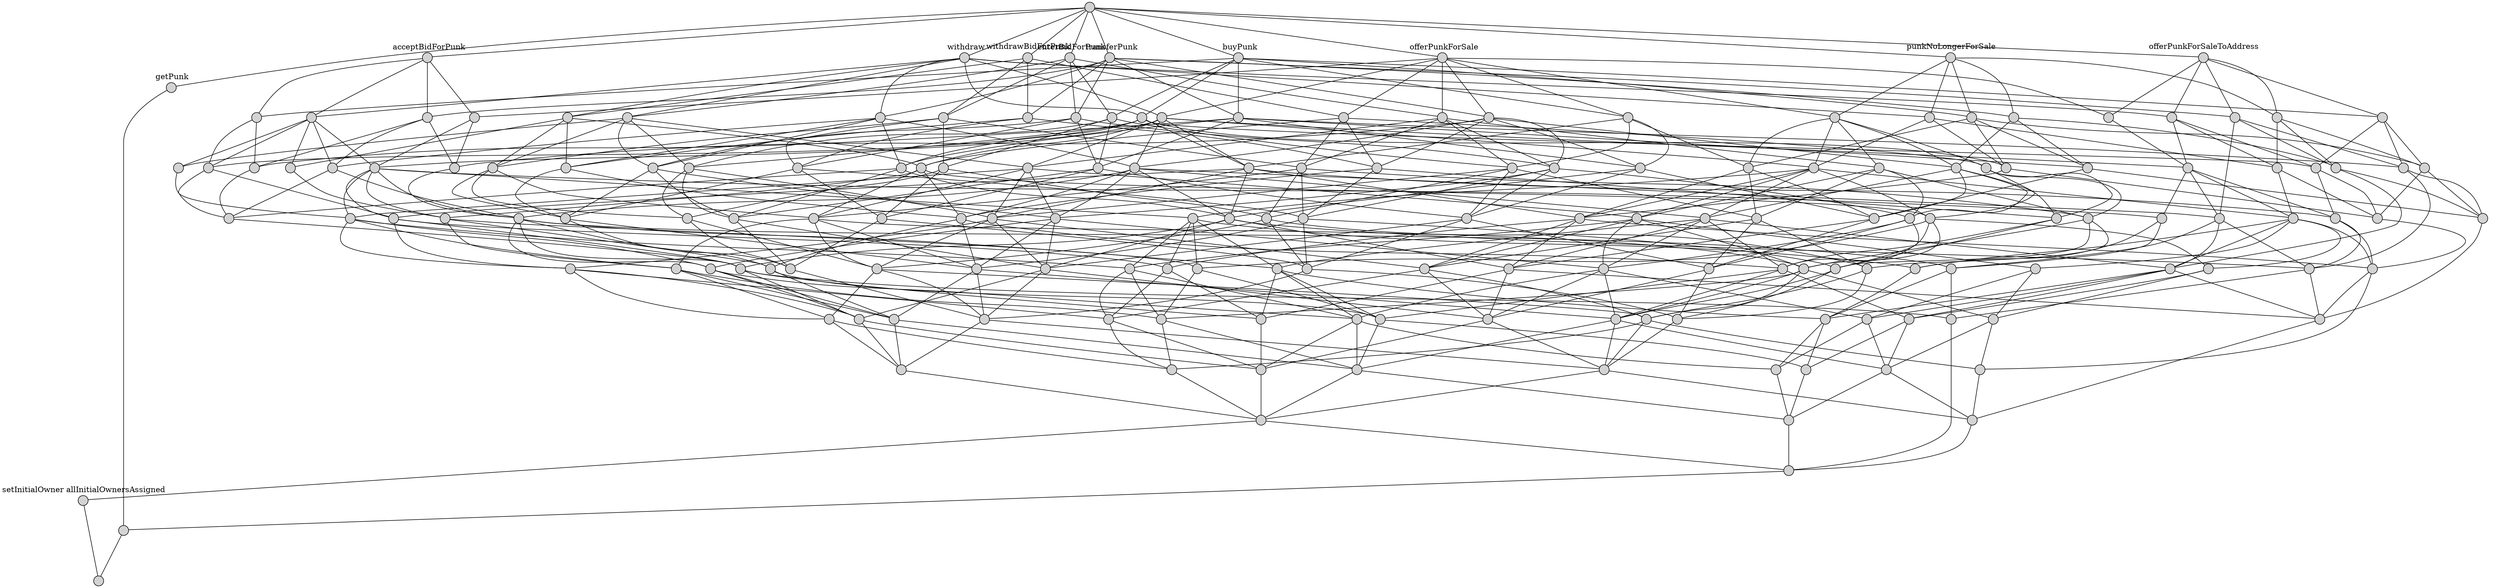 // <Lattice object of 2 atoms 172 concepts 10 coatoms at 0x7f90f866de50>
digraph Lattice {
	node [label="" shape=circle style=filled width=.25]
	edge [dir=none labeldistance=1.5 minlen=2]
	c0
	c1
	c1 -> c1 [color=transparent headlabel="" labelangle=270]
	c1 -> c1 [color=transparent labelangle=90 taillabel="setInitialOwner allInitialOwnersAssigned"]
	c1 -> c0
	c2
	c2 -> c2 [color=transparent headlabel="" labelangle=270]
	c2 -> c0
	c3
	c3 -> c3 [color=transparent headlabel="" labelangle=270]
	c3 -> c3 [color=transparent labelangle=90 taillabel=getPunk]
	c3 -> c2
	c4
	c4 -> c4 [color=transparent headlabel="" labelangle=270]
	c4 -> c2
	c5
	c5 -> c5 [color=transparent headlabel="" labelangle=270]
	c5 -> c4
	c6
	c6 -> c6 [color=transparent headlabel="" labelangle=270]
	c6 -> c4
	c7
	c7 -> c7 [color=transparent headlabel="" labelangle=270]
	c7 -> c4
	c8
	c8 -> c8 [color=transparent headlabel="" labelangle=270]
	c8 -> c6
	c9
	c9 -> c9 [color=transparent headlabel="" labelangle=270]
	c9 -> c6
	c10
	c10 -> c8
	c10 -> c9
	c11
	c11 -> c11 [color=transparent headlabel="" labelangle=270]
	c11 -> c7
	c12
	c12 -> c12 [color=transparent headlabel="" labelangle=270]
	c12 -> c7
	c13
	c13 -> c5
	c13 -> c10
	c14
	c14 -> c6
	c14 -> c7
	c15
	c15 -> c15 [color=transparent headlabel="" labelangle=270]
	c15 -> c10
	c16
	c16 -> c5
	c16 -> c11
	c17
	c17 -> c13
	c17 -> c15
	c18
	c18 -> c8
	c18 -> c14
	c19
	c19 -> c9
	c19 -> c14
	c20
	c20 -> c11
	c20 -> c12
	c21
	c21 -> c21 [color=transparent headlabel="" labelangle=270]
	c21 -> c11
	c22
	c22 -> c12
	c22 -> c14
	c23
	c23 -> c16
	c23 -> c20
	c24
	c24 -> c16
	c24 -> c21
	c25
	c25 -> c25 [color=transparent headlabel="" labelangle=270]
	c25 -> c20
	c26
	c26 -> c18
	c26 -> c22
	c27
	c27 -> c19
	c27 -> c22
	c28
	c28 -> c23
	c28 -> c25
	c29
	c29 -> c21
	c29 -> c25
	c30
	c30 -> c30 [color=transparent headlabel="" labelangle=270]
	c30 -> c10
	c30 -> c11
	c30 -> c18
	c30 -> c19
	c31
	c31 -> c24
	c31 -> c28
	c31 -> c29
	c32
	c32 -> c13
	c32 -> c16
	c32 -> c30
	c33
	c33 -> c21
	c33 -> c30
	c34
	c34 -> c24
	c34 -> c32
	c34 -> c33
	c35
	c35 -> c15
	c35 -> c20
	c35 -> c26
	c35 -> c27
	c35 -> c30
	c36
	c36 -> c17
	c36 -> c23
	c36 -> c32
	c36 -> c35
	c37
	c37 -> c25
	c37 -> c35
	c38
	c38 -> c38 [color=transparent headlabel="" labelangle=270]
	c38 -> c36
	c39
	c39 -> c28
	c39 -> c36
	c39 -> c37
	c40
	c40 -> c29
	c40 -> c33
	c40 -> c37
	c41
	c41 -> c41 [color=transparent labelangle=90 taillabel=offerPunkForSaleToAddress]
	c41 -> c31
	c41 -> c34
	c41 -> c38
	c41 -> c39
	c41 -> c40
	c42
	c42 -> c42 [color=transparent headlabel="" labelangle=270]
	c42 -> c1
	c42 -> c4
	c43
	c43 -> c6
	c43 -> c42
	c44
	c44 -> c44 [color=transparent headlabel="" labelangle=270]
	c44 -> c42
	c45
	c45 -> c8
	c45 -> c43
	c46
	c46 -> c46 [color=transparent headlabel="" labelangle=270]
	c46 -> c44
	c47
	c47 -> c9
	c47 -> c43
	c47 -> c44
	c48
	c48 -> c48 [color=transparent headlabel="" labelangle=270]
	c48 -> c42
	c49
	c49 -> c43
	c49 -> c48
	c50
	c50 -> c44
	c50 -> c48
	c51
	c51 -> c45
	c51 -> c49
	c52
	c52 -> c52 [color=transparent headlabel="" labelangle=270]
	c52 -> c42
	c53
	c53 -> c53 [color=transparent headlabel="" labelangle=270]
	c53 -> c10
	c53 -> c45
	c53 -> c46
	c53 -> c47
	c54
	c54 -> c54 [color=transparent headlabel="" labelangle=270]
	c54 -> c47
	c54 -> c49
	c54 -> c50
	c55
	c55 -> c55 [color=transparent headlabel="" labelangle=270]
	c55 -> c44
	c55 -> c52
	c56
	c56 -> c56 [color=transparent headlabel="" labelangle=270]
	c56 -> c5
	c56 -> c46
	c56 -> c50
	c57
	c57 -> c57 [color=transparent headlabel="" labelangle=270]
	c57 -> c43
	c57 -> c52
	c58
	c58 -> c58 [color=transparent headlabel="" labelangle=270]
	c58 -> c56
	c59
	c59 -> c45
	c59 -> c57
	c60
	c60 -> c60 [color=transparent headlabel="" labelangle=270]
	c60 -> c58
	c61
	c61 -> c61 [color=transparent headlabel="" labelangle=270]
	c61 -> c47
	c61 -> c55
	c61 -> c57
	c62
	c62 -> c62 [color=transparent headlabel="" labelangle=270]
	c62 -> c48
	c62 -> c52
	c63
	c63 -> c63 [color=transparent headlabel="" labelangle=270]
	c63 -> c46
	c63 -> c55
	c64
	c64 -> c64 [color=transparent headlabel="" labelangle=270]
	c64 -> c50
	c64 -> c55
	c64 -> c62
	c65
	c65 -> c65 [color=transparent headlabel="" labelangle=270]
	c65 -> c13
	c65 -> c51
	c65 -> c53
	c65 -> c54
	c65 -> c56
	c66
	c66 -> c66 [color=transparent headlabel="" labelangle=270]
	c66 -> c7
	c66 -> c42
	c67
	c67 -> c67 [color=transparent headlabel="" labelangle=270]
	c67 -> c65
	c68
	c68 -> c68 [color=transparent headlabel="" labelangle=270]
	c68 -> c58
	c68 -> c65
	c69
	c69 -> c69 [color=transparent headlabel="" labelangle=270]
	c69 -> c49
	c69 -> c57
	c69 -> c62
	c70
	c70 -> c51
	c70 -> c59
	c70 -> c69
	c71
	c71 -> c60
	c71 -> c67
	c71 -> c68
	c72
	c72 -> c72 [color=transparent headlabel="" labelangle=270]
	c72 -> c70
	c73
	c73 -> c73 [color=transparent headlabel="" labelangle=270]
	c73 -> c44
	c73 -> c66
	c74
	c74 -> c74 [color=transparent headlabel="" labelangle=270]
	c74 -> c14
	c74 -> c43
	c74 -> c66
	c75
	c75 -> c18
	c75 -> c45
	c75 -> c74
	c76
	c76 -> c54
	c76 -> c61
	c76 -> c64
	c76 -> c69
	c77
	c77 -> c77 [color=transparent headlabel="" labelangle=270]
	c77 -> c66
	c78
	c78 -> c78 [color=transparent headlabel="" labelangle=270]
	c78 -> c76
	c79
	c79 -> c79 [color=transparent headlabel="" labelangle=270]
	c79 -> c19
	c79 -> c47
	c79 -> c73
	c79 -> c74
	c80
	c80 -> c73
	c80 -> c77
	c81
	c81 -> c81 [color=transparent headlabel="" labelangle=270]
	c81 -> c11
	c81 -> c46
	c81 -> c73
	c82
	c82 -> c82 [color=transparent headlabel="" labelangle=270]
	c82 -> c74
	c82 -> c77
	c83
	c83 -> c75
	c83 -> c82
	c84
	c84 -> c84 [color=transparent headlabel="" labelangle=270]
	c84 -> c15
	c84 -> c53
	c84 -> c59
	c84 -> c61
	c84 -> c63
	c85
	c85 -> c85 [color=transparent headlabel="" labelangle=270]
	c85 -> c56
	c85 -> c63
	c85 -> c64
	c86
	c86 -> c86 [color=transparent headlabel="" labelangle=270]
	c86 -> c58
	c86 -> c85
	c87
	c87 -> c60
	c87 -> c86
	c88
	c88 -> c79
	c88 -> c80
	c88 -> c82
	c89
	c89 -> c89 [color=transparent headlabel="" labelangle=270]
	c89 -> c48
	c89 -> c66
	c90
	c90 -> c90 [color=transparent headlabel="" labelangle=270]
	c90 -> c30
	c90 -> c53
	c90 -> c75
	c90 -> c79
	c90 -> c81
	c91
	c91 -> c91 [color=transparent headlabel="" labelangle=270]
	c91 -> c80
	c91 -> c81
	c92
	c92 -> c21
	c92 -> c91
	c93
	c93 -> c93 [color=transparent headlabel="" labelangle=270]
	c93 -> c89
	c94
	c94 -> c94 [color=transparent headlabel="" labelangle=270]
	c94 -> c12
	c94 -> c52
	c94 -> c66
	c95
	c95 -> c95 [color=transparent headlabel="" labelangle=270]
	c95 -> c50
	c95 -> c73
	c95 -> c89
	c96
	c96 -> c96 [color=transparent headlabel="" labelangle=270]
	c96 -> c49
	c96 -> c74
	c96 -> c89
	c97
	c97 -> c51
	c97 -> c75
	c97 -> c96
	c98
	c98 -> c98 [color=transparent headlabel="" labelangle=270]
	c98 -> c55
	c98 -> c73
	c98 -> c94
	c99
	c99 -> c99 [color=transparent headlabel="" labelangle=270]
	c99 -> c22
	c99 -> c57
	c99 -> c74
	c99 -> c94
	c100
	c100 -> c100 [color=transparent headlabel="" labelangle=270]
	c100 -> c93
	c100 -> c95
	c101
	c101 -> c26
	c101 -> c59
	c101 -> c75
	c101 -> c99
	c102
	c102 -> c102 [color=transparent headlabel="" labelangle=270]
	c102 -> c93
	c102 -> c96
	c103
	c103 -> c103 [color=transparent headlabel="" labelangle=270]
	c103 -> c77
	c103 -> c89
	c104
	c104 -> c97
	c104 -> c102
	c105
	c105 -> c105 [color=transparent headlabel="" labelangle=270]
	c105 -> c54
	c105 -> c79
	c105 -> c95
	c105 -> c96
	c106
	c106 -> c106 [color=transparent headlabel="" labelangle=270]
	c106 -> c83
	c106 -> c88
	c106 -> c90
	c106 -> c91
	c107
	c107 -> c33
	c107 -> c92
	c107 -> c106
	c108
	c108 -> c80
	c108 -> c95
	c108 -> c103
	c109
	c109 -> c109 [color=transparent headlabel="" labelangle=270]
	c109 -> c77
	c109 -> c94
	c110
	c110 -> c110 [color=transparent headlabel="" labelangle=270]
	c110 -> c17
	c110 -> c65
	c110 -> c70
	c110 -> c76
	c110 -> c84
	c110 -> c85
	c111
	c111 -> c111 [color=transparent headlabel="" labelangle=270]
	c111 -> c82
	c111 -> c96
	c111 -> c103
	c112
	c112 -> c112 [color=transparent headlabel="" labelangle=270]
	c112 -> c27
	c112 -> c61
	c112 -> c79
	c112 -> c98
	c112 -> c99
	c113
	c113 -> c83
	c113 -> c97
	c113 -> c111
	c114
	c114 -> c114 [color=transparent headlabel="" labelangle=270]
	c114 -> c67
	c114 -> c110
	c115
	c115 -> c115 [color=transparent headlabel="" labelangle=270]
	c115 -> c100
	c115 -> c102
	c115 -> c105
	c116
	c116 -> c116 [color=transparent headlabel="" labelangle=270]
	c116 -> c16
	c116 -> c56
	c116 -> c81
	c116 -> c95
	c117
	c117 -> c117 [color=transparent headlabel="" labelangle=270]
	c117 -> c82
	c117 -> c99
	c117 -> c109
	c118
	c118 -> c118 [color=transparent headlabel="" labelangle=270]
	c118 -> c68
	c118 -> c72
	c118 -> c78
	c118 -> c86
	c118 -> c110
	c119
	c119 -> c83
	c119 -> c101
	c119 -> c117
	c120
	c120 -> c120 [color=transparent headlabel="" labelangle=270]
	c120 -> c80
	c120 -> c98
	c120 -> c109
	c121
	c121 -> c88
	c121 -> c105
	c121 -> c108
	c121 -> c111
	c122
	c122 -> c122 [color=transparent headlabel="" labelangle=270]
	c122 -> c122 [color=transparent labelangle=90 taillabel=acceptBidForPunk]
	c122 -> c71
	c122 -> c87
	c122 -> c114
	c122 -> c118
	c123
	c123 -> c123 [color=transparent headlabel="" labelangle=270]
	c123 -> c93
	c123 -> c103
	c124
	c124 -> c58
	c124 -> c100
	c124 -> c116
	c125
	c125 -> c125 [color=transparent headlabel="" labelangle=270]
	c125 -> c20
	c125 -> c63
	c125 -> c81
	c125 -> c98
	c126
	c126 -> c25
	c126 -> c125
	c127
	c127 -> c88
	c127 -> c112
	c127 -> c117
	c127 -> c120
	c128
	c128 -> c128 [color=transparent headlabel="" labelangle=270]
	c128 -> c100
	c128 -> c108
	c128 -> c123
	c129
	c129 -> c129 [color=transparent headlabel="" labelangle=270]
	c129 -> c102
	c129 -> c111
	c129 -> c123
	c130
	c130 -> c104
	c130 -> c113
	c130 -> c129
	c131
	c131 -> c131 [color=transparent headlabel="" labelangle=270]
	c131 -> c32
	c131 -> c65
	c131 -> c90
	c131 -> c97
	c131 -> c105
	c131 -> c116
	c132
	c132 -> c132 [color=transparent headlabel="" labelangle=270]
	c132 -> c91
	c132 -> c108
	c132 -> c116
	c133
	c133 -> c133 [color=transparent headlabel="" labelangle=270]
	c133 -> c62
	c133 -> c89
	c133 -> c94
	c134
	c134 -> c134 [color=transparent headlabel="" labelangle=270]
	c134 -> c68
	c134 -> c104
	c134 -> c115
	c134 -> c124
	c134 -> c131
	c135
	c135 -> c135 [color=transparent headlabel="" labelangle=270]
	c135 -> c35
	c135 -> c84
	c135 -> c90
	c135 -> c101
	c135 -> c112
	c135 -> c125
	c136
	c136 -> c37
	c136 -> c126
	c136 -> c135
	c137
	c137 -> c137 [color=transparent headlabel="" labelangle=270]
	c137 -> c91
	c137 -> c120
	c137 -> c125
	c138
	c138 -> c138 [color=transparent headlabel="" labelangle=270]
	c138 -> c115
	c138 -> c121
	c138 -> c128
	c138 -> c129
	c139
	c139 -> c29
	c139 -> c92
	c139 -> c126
	c139 -> c137
	c140
	c140 -> c140 [color=transparent headlabel="" labelangle=270]
	c140 -> c93
	c140 -> c133
	c141
	c141 -> c141 [color=transparent headlabel="" labelangle=270]
	c141 -> c64
	c141 -> c95
	c141 -> c98
	c141 -> c133
	c142
	c142 -> c142 [color=transparent headlabel="" labelangle=270]
	c142 -> c69
	c142 -> c96
	c142 -> c99
	c142 -> c133
	c143
	c143 -> c70
	c143 -> c97
	c143 -> c101
	c143 -> c142
	c144
	c144 -> c144 [color=transparent headlabel="" labelangle=270]
	c144 -> c103
	c144 -> c109
	c144 -> c133
	c145
	c145 -> c145 [color=transparent headlabel="" labelangle=270]
	c145 -> c67
	c145 -> c106
	c145 -> c113
	c145 -> c121
	c145 -> c131
	c145 -> c132
	c146
	c146 -> c146 [color=transparent headlabel="" labelangle=270]
	c146 -> c100
	c146 -> c140
	c146 -> c141
	c147
	c147 -> c147 [color=transparent headlabel="" labelangle=270]
	c147 -> c76
	c147 -> c105
	c147 -> c112
	c147 -> c141
	c147 -> c142
	c148
	c148 -> c148 [color=transparent headlabel="" labelangle=270]
	c148 -> c102
	c148 -> c140
	c148 -> c142
	c149
	c149 -> c149 [color=transparent headlabel="" labelangle=270]
	c149 -> c106
	c149 -> c119
	c149 -> c127
	c149 -> c135
	c149 -> c137
	c150
	c150 -> c72
	c150 -> c104
	c150 -> c143
	c150 -> c148
	c151
	c151 -> c151 [color=transparent labelangle=90 taillabel=punkNoLongerForSale]
	c151 -> c40
	c151 -> c107
	c151 -> c136
	c151 -> c139
	c151 -> c149
	c152
	c152 -> c152 [color=transparent headlabel="" labelangle=270]
	c152 -> c111
	c152 -> c117
	c152 -> c142
	c152 -> c144
	c153
	c153 -> c153 [color=transparent headlabel="" labelangle=270]
	c153 -> c108
	c153 -> c120
	c153 -> c141
	c153 -> c144
	c154
	c154 -> c113
	c154 -> c119
	c154 -> c143
	c154 -> c152
	c155
	c155 -> c155 [color=transparent headlabel="" labelangle=270]
	c155 -> c24
	c155 -> c60
	c155 -> c92
	c155 -> c124
	c155 -> c128
	c155 -> c132
	c156
	c156 -> c156 [color=transparent headlabel="" labelangle=270]
	c156 -> c23
	c156 -> c85
	c156 -> c116
	c156 -> c125
	c156 -> c141
	c157
	c157 -> c157 [color=transparent headlabel="" labelangle=270]
	c157 -> c121
	c157 -> c127
	c157 -> c147
	c157 -> c152
	c157 -> c153
	c158
	c158 -> c158 [color=transparent headlabel="" labelangle=270]
	c158 -> c123
	c158 -> c140
	c158 -> c144
	c159
	c159 -> c159 [color=transparent headlabel="" labelangle=270]
	c159 -> c78
	c159 -> c115
	c159 -> c146
	c159 -> c147
	c159 -> c148
	c160
	c160 -> c28
	c160 -> c86
	c160 -> c124
	c160 -> c126
	c160 -> c146
	c160 -> c156
	c161
	c161 -> c161 [color=transparent headlabel="" labelangle=270]
	c161 -> c128
	c161 -> c146
	c161 -> c153
	c161 -> c158
	c162
	c162 -> c162 [color=transparent headlabel="" labelangle=270]
	c162 -> c162 [color=transparent labelangle=90 taillabel=transferPunk]
	c162 -> c34
	c162 -> c71
	c162 -> c107
	c162 -> c130
	c162 -> c134
	c162 -> c138
	c162 -> c145
	c162 -> c155
	c163
	c163 -> c163 [color=transparent headlabel="" labelangle=270]
	c163 -> c132
	c163 -> c137
	c163 -> c153
	c163 -> c156
	c164
	c164 -> c164 [color=transparent headlabel="" labelangle=270]
	c164 -> c36
	c164 -> c110
	c164 -> c131
	c164 -> c135
	c164 -> c143
	c164 -> c147
	c164 -> c156
	c165
	c165 -> c165 [color=transparent headlabel="" labelangle=270]
	c165 -> c129
	c165 -> c148
	c165 -> c152
	c165 -> c158
	c166
	c166 -> c166 [color=transparent labelangle=90 taillabel=withdrawBidForPunk]
	c166 -> c130
	c166 -> c150
	c166 -> c154
	c166 -> c165
	c167
	c167 -> c167 [color=transparent headlabel="" labelangle=270]
	c167 -> c167 [color=transparent labelangle=90 taillabel=withdraw]
	c167 -> c39
	c167 -> c118
	c167 -> c134
	c167 -> c136
	c167 -> c150
	c167 -> c159
	c167 -> c160
	c167 -> c164
	c168
	c168 -> c168 [color=transparent headlabel="" labelangle=270]
	c168 -> c168 [color=transparent labelangle=90 taillabel=offerPunkForSale]
	c168 -> c38
	c168 -> c114
	c168 -> c145
	c168 -> c149
	c168 -> c154
	c168 -> c157
	c168 -> c163
	c168 -> c164
	c169
	c169 -> c169 [color=transparent headlabel="" labelangle=270]
	c169 -> c169 [color=transparent labelangle=90 taillabel=enterBidForPunk]
	c169 -> c138
	c169 -> c157
	c169 -> c159
	c169 -> c161
	c169 -> c165
	c170
	c170 -> c170 [color=transparent headlabel="" labelangle=270]
	c170 -> c170 [color=transparent labelangle=90 taillabel=buyPunk]
	c170 -> c31
	c170 -> c87
	c170 -> c139
	c170 -> c155
	c170 -> c160
	c170 -> c161
	c170 -> c163
	c171
	c171 -> c3
	c171 -> c41
	c171 -> c122
	c171 -> c151
	c171 -> c162
	c171 -> c166
	c171 -> c167
	c171 -> c168
	c171 -> c169
	c171 -> c170
}

